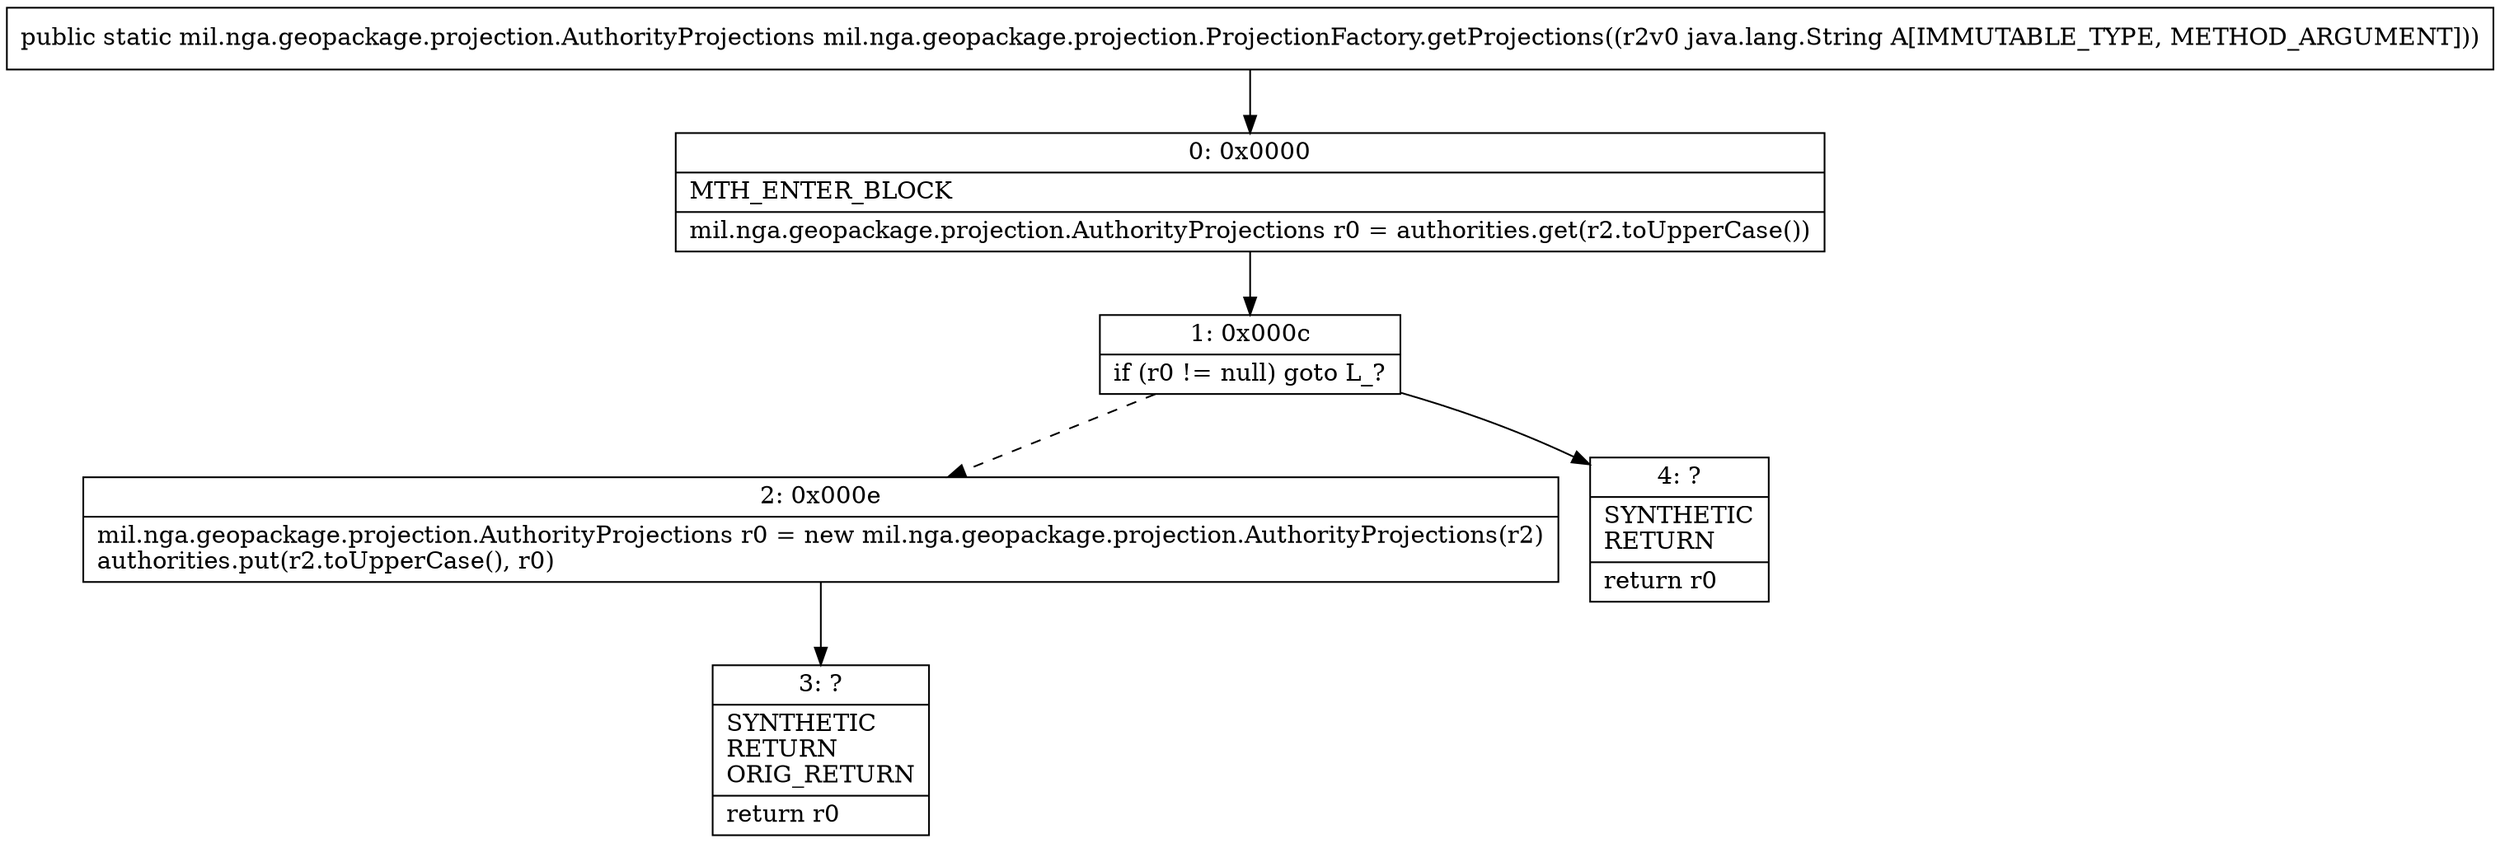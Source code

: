 digraph "CFG formil.nga.geopackage.projection.ProjectionFactory.getProjections(Ljava\/lang\/String;)Lmil\/nga\/geopackage\/projection\/AuthorityProjections;" {
Node_0 [shape=record,label="{0\:\ 0x0000|MTH_ENTER_BLOCK\l|mil.nga.geopackage.projection.AuthorityProjections r0 = authorities.get(r2.toUpperCase())\l}"];
Node_1 [shape=record,label="{1\:\ 0x000c|if (r0 != null) goto L_?\l}"];
Node_2 [shape=record,label="{2\:\ 0x000e|mil.nga.geopackage.projection.AuthorityProjections r0 = new mil.nga.geopackage.projection.AuthorityProjections(r2)\lauthorities.put(r2.toUpperCase(), r0)\l}"];
Node_3 [shape=record,label="{3\:\ ?|SYNTHETIC\lRETURN\lORIG_RETURN\l|return r0\l}"];
Node_4 [shape=record,label="{4\:\ ?|SYNTHETIC\lRETURN\l|return r0\l}"];
MethodNode[shape=record,label="{public static mil.nga.geopackage.projection.AuthorityProjections mil.nga.geopackage.projection.ProjectionFactory.getProjections((r2v0 java.lang.String A[IMMUTABLE_TYPE, METHOD_ARGUMENT])) }"];
MethodNode -> Node_0;
Node_0 -> Node_1;
Node_1 -> Node_2[style=dashed];
Node_1 -> Node_4;
Node_2 -> Node_3;
}

